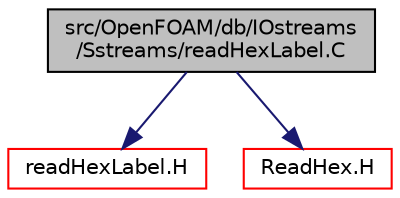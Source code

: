 digraph "src/OpenFOAM/db/IOstreams/Sstreams/readHexLabel.C"
{
  bgcolor="transparent";
  edge [fontname="Helvetica",fontsize="10",labelfontname="Helvetica",labelfontsize="10"];
  node [fontname="Helvetica",fontsize="10",shape=record];
  Node1 [label="src/OpenFOAM/db/IOstreams\l/Sstreams/readHexLabel.C",height=0.2,width=0.4,color="black", fillcolor="grey75", style="filled", fontcolor="black"];
  Node1 -> Node2 [color="midnightblue",fontsize="10",style="solid",fontname="Helvetica"];
  Node2 [label="readHexLabel.H",height=0.2,width=0.4,color="red",URL="$a07946.html",tooltip="Read a hex label from an input stream. "];
  Node1 -> Node3 [color="midnightblue",fontsize="10",style="solid",fontname="Helvetica"];
  Node3 [label="ReadHex.H",height=0.2,width=0.4,color="red",URL="$a07944.html",tooltip="Read a hex integer from an input stream. "];
}
